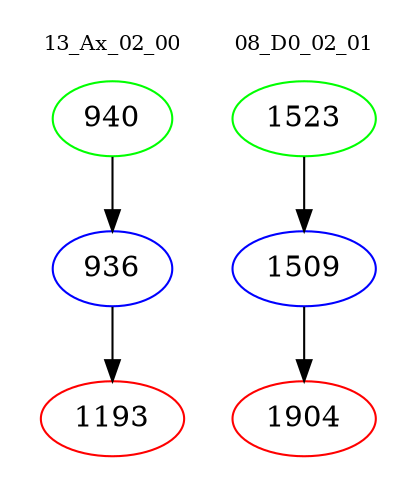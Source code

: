 digraph{
subgraph cluster_0 {
color = white
label = "13_Ax_02_00";
fontsize=10;
T0_940 [label="940", color="green"]
T0_940 -> T0_936 [color="black"]
T0_936 [label="936", color="blue"]
T0_936 -> T0_1193 [color="black"]
T0_1193 [label="1193", color="red"]
}
subgraph cluster_1 {
color = white
label = "08_D0_02_01";
fontsize=10;
T1_1523 [label="1523", color="green"]
T1_1523 -> T1_1509 [color="black"]
T1_1509 [label="1509", color="blue"]
T1_1509 -> T1_1904 [color="black"]
T1_1904 [label="1904", color="red"]
}
}
